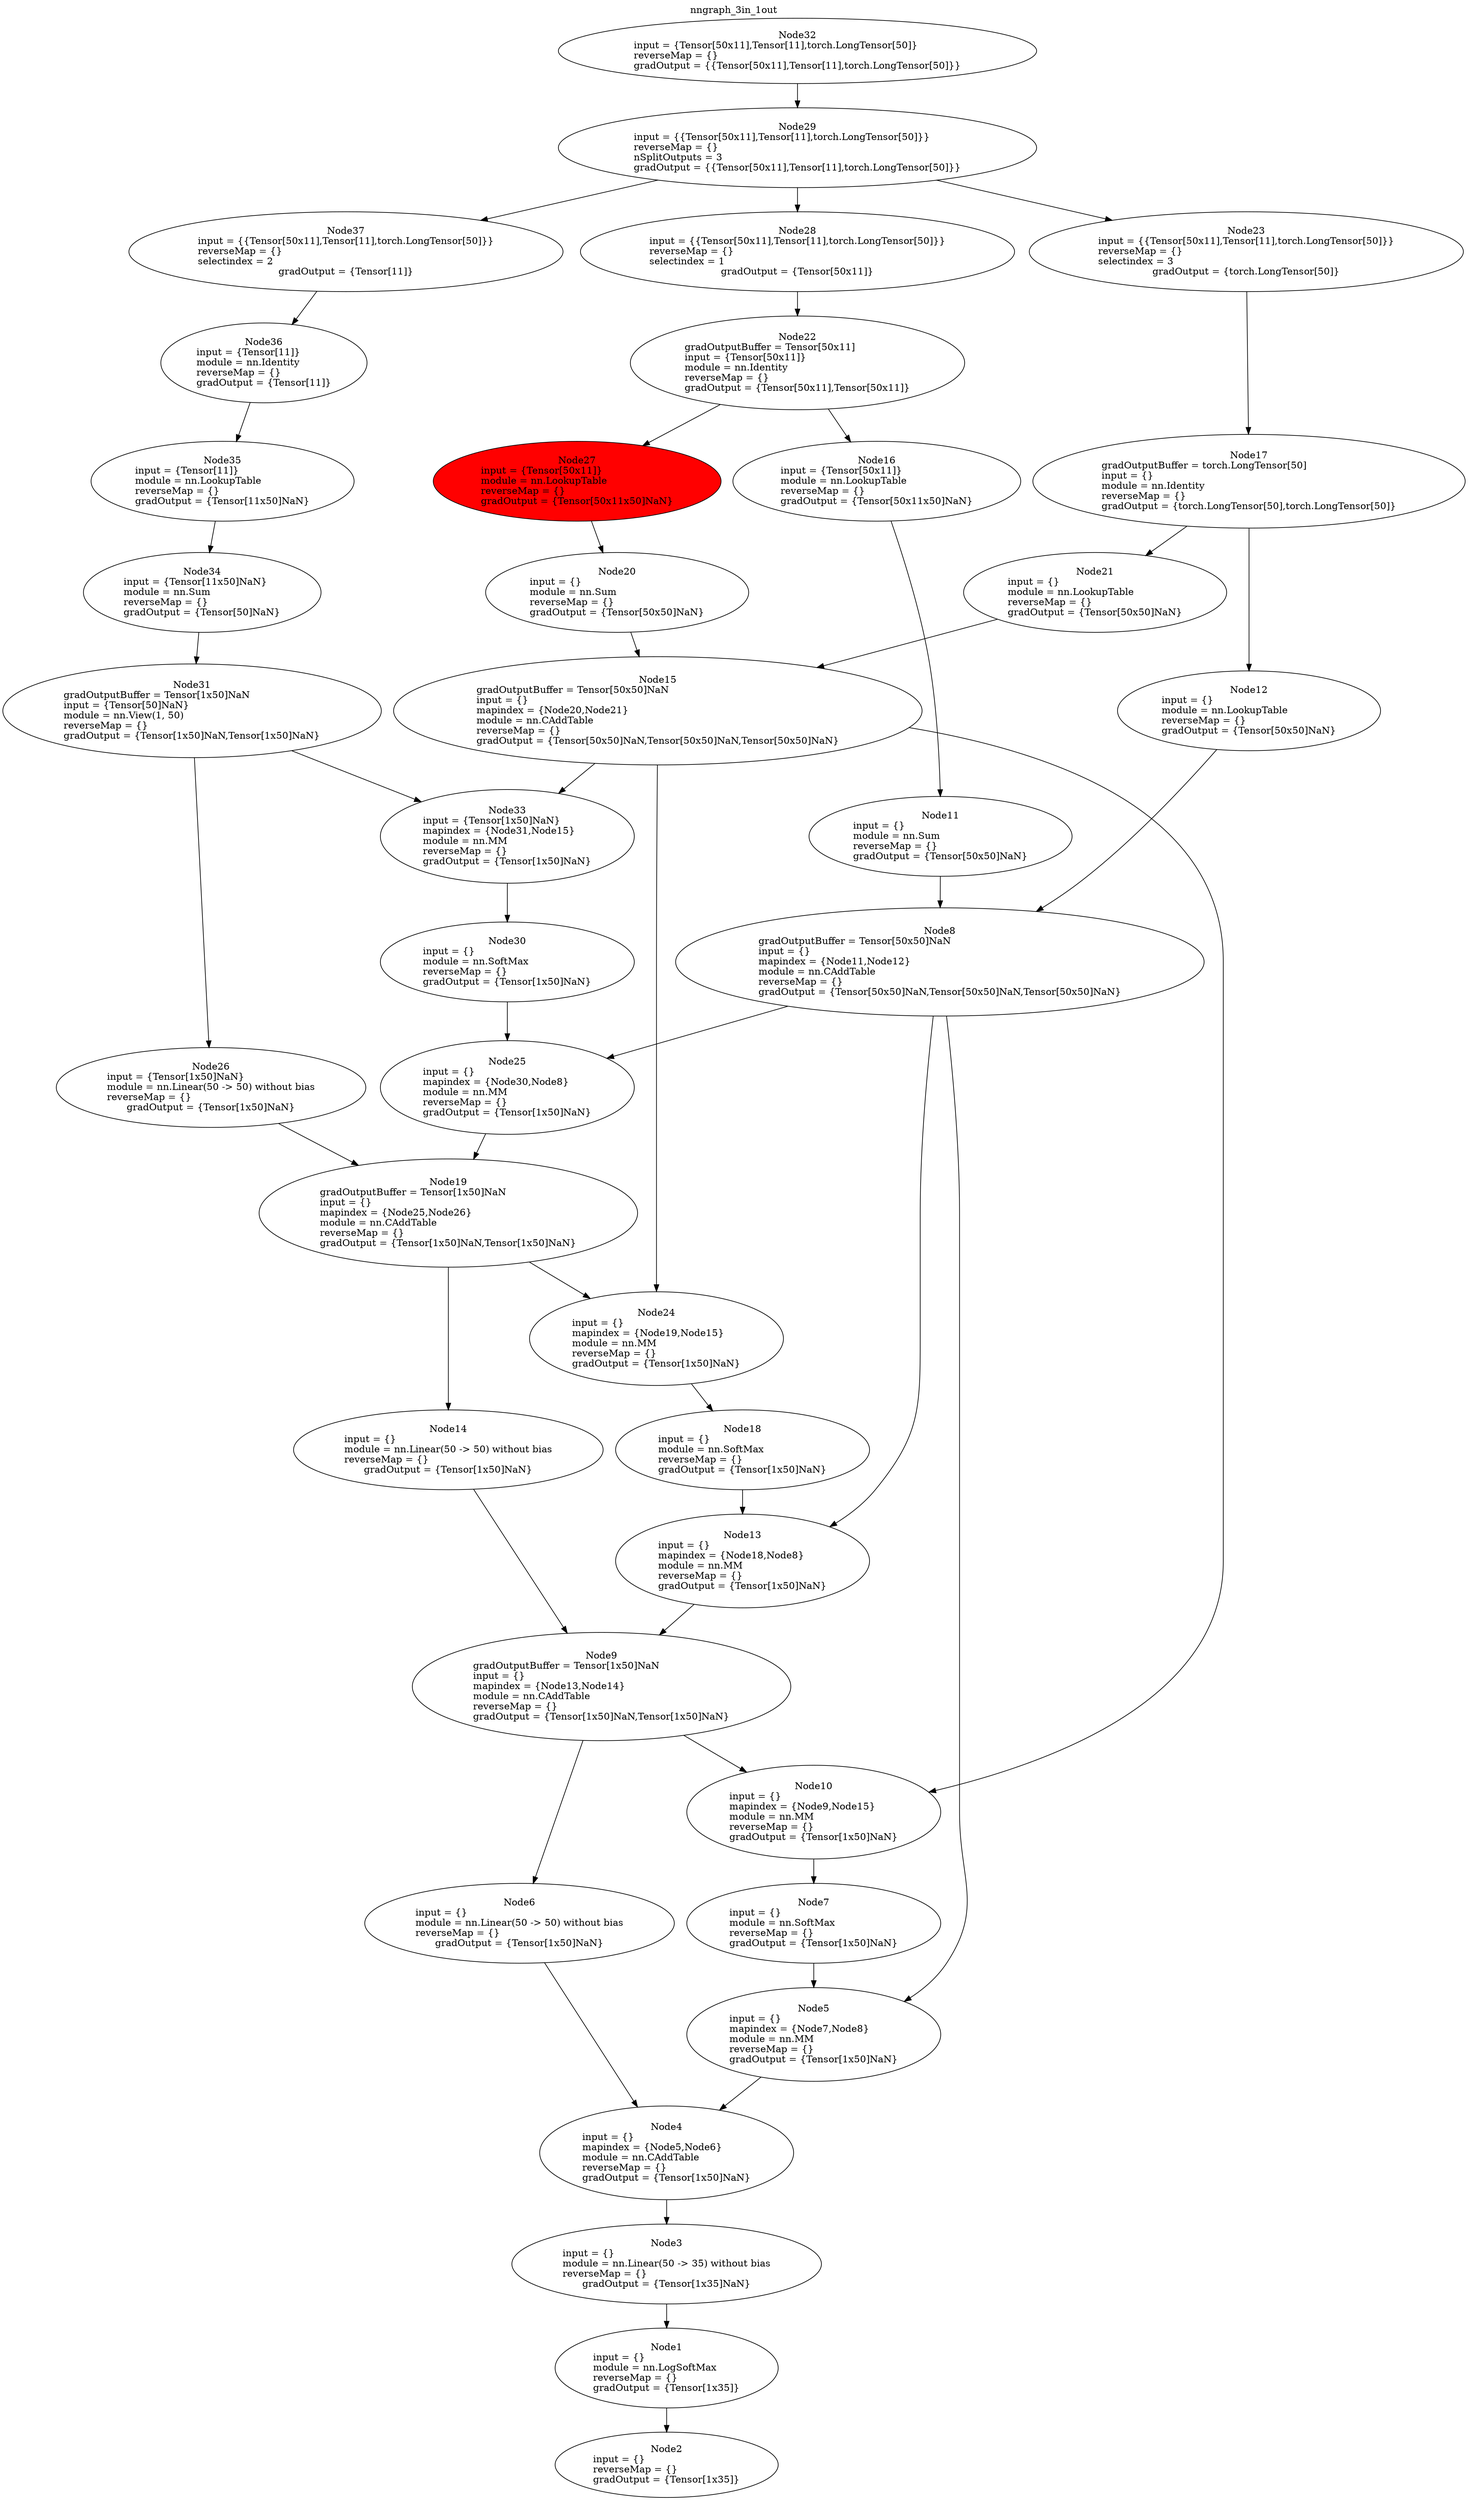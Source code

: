 digraph G {
labelloc="t";
label="nngraph_3in_1out";
node [shape = oval]; 
n1[label="Node1\ninput = {}\lmodule = nn.LogSoftMax\lreverseMap = {}\lgradOutput = {Tensor[1x35]}" tooltip="[mem2.lua]:186_"];
n2[label="Node2\ninput = {}\lreverseMap = {}\lgradOutput = {Tensor[1x35]}" tooltip="[[C]]:-1_"];
n3[label="Node3\ninput = {}\lmodule = nn.Linear(50 -> 35) without bias\lreverseMap = {}\lgradOutput = {Tensor[1x35]NaN}" tooltip="[mem2.lua]:186_"];
n4[label="Node4\ninput = {}\lmapindex = {Node5,Node6}\lmodule = nn.CAddTable\lreverseMap = {}\lgradOutput = {Tensor[1x50]NaN}" tooltip="[mem2.lua]:180_"];
n5[label="Node5\ninput = {}\lmapindex = {Node7,Node8}\lmodule = nn.MM\lreverseMap = {}\lgradOutput = {Tensor[1x50]NaN}" tooltip="[mem2.lua]:177_"];
n6[label="Node6\ninput = {}\lmodule = nn.Linear(50 -> 50) without bias\lreverseMap = {}\lgradOutput = {Tensor[1x50]NaN}" tooltip="[mem2.lua]:180_"];
n7[label="Node7\ninput = {}\lmodule = nn.SoftMax\lreverseMap = {}\lgradOutput = {Tensor[1x50]NaN}" tooltip="[mem2.lua]:176_"];
n8[label="Node8\ngradOutputBuffer = Tensor[50x50]NaN\linput = {}\lmapindex = {Node11,Node12}\lmodule = nn.CAddTable\lreverseMap = {}\lgradOutput = {Tensor[50x50]NaN,Tensor[50x50]NaN,Tensor[50x50]NaN}" tooltip="[mem2.lua]:169_"];
n9[label="Node9\ngradOutputBuffer = Tensor[1x50]NaN\linput = {}\lmapindex = {Node13,Node14}\lmodule = nn.CAddTable\lreverseMap = {}\lgradOutput = {Tensor[1x50]NaN,Tensor[1x50]NaN}" tooltip="[mem2.lua]:180_"];
n10[label="Node10\ninput = {}\lmapindex = {Node9,Node15}\lmodule = nn.MM\lreverseMap = {}\lgradOutput = {Tensor[1x50]NaN}" tooltip="[mem2.lua]:176_"];
n11[label="Node11\ninput = {}\lmodule = nn.Sum\lreverseMap = {}\lgradOutput = {Tensor[50x50]NaN}" tooltip="[mem2.lua]:169_"];
n12[label="Node12\ninput = {}\lmodule = nn.LookupTable\lreverseMap = {}\lgradOutput = {Tensor[50x50]NaN}" tooltip="[mem2.lua]:169_"];
n13[label="Node13\ninput = {}\lmapindex = {Node18,Node8}\lmodule = nn.MM\lreverseMap = {}\lgradOutput = {Tensor[1x50]NaN}" tooltip="[mem2.lua]:177_"];
n14[label="Node14\ninput = {}\lmodule = nn.Linear(50 -> 50) without bias\lreverseMap = {}\lgradOutput = {Tensor[1x50]NaN}" tooltip="[mem2.lua]:180_"];
n15[label="Node15\ngradOutputBuffer = Tensor[50x50]NaN\linput = {}\lmapindex = {Node20,Node21}\lmodule = nn.CAddTable\lreverseMap = {}\lgradOutput = {Tensor[50x50]NaN,Tensor[50x50]NaN,Tensor[50x50]NaN}" tooltip="[mem2.lua]:168_"];
n16[label="Node16\ninput = {Tensor[50x11]}\lmodule = nn.LookupTable\lreverseMap = {}\lgradOutput = {Tensor[50x11x50]NaN}" tooltip="[mem2.lua]:169_"];
n17[label="Node17\ngradOutputBuffer = torch.LongTensor[50]\linput = {}\lmodule = nn.Identity\lreverseMap = {}\lgradOutput = {torch.LongTensor[50],torch.LongTensor[50]}" tooltip="[mem2.lua]:157_"];
n18[label="Node18\ninput = {}\lmodule = nn.SoftMax\lreverseMap = {}\lgradOutput = {Tensor[1x50]NaN}" tooltip="[mem2.lua]:176_"];
n19[label="Node19\ngradOutputBuffer = Tensor[1x50]NaN\linput = {}\lmapindex = {Node25,Node26}\lmodule = nn.CAddTable\lreverseMap = {}\lgradOutput = {Tensor[1x50]NaN,Tensor[1x50]NaN}" tooltip="[mem2.lua]:180_"];
n20[label="Node20\ninput = {}\lmodule = nn.Sum\lreverseMap = {}\lgradOutput = {Tensor[50x50]NaN}" tooltip="[mem2.lua]:168_"];
n21[label="Node21\ninput = {}\lmodule = nn.LookupTable\lreverseMap = {}\lgradOutput = {Tensor[50x50]NaN}" tooltip="[mem2.lua]:168_"];
n22[label="Node22\ngradOutputBuffer = Tensor[50x11]\linput = {Tensor[50x11]}\lmodule = nn.Identity\lreverseMap = {}\lgradOutput = {Tensor[50x11],Tensor[50x11]}" tooltip="[mem2.lua]:155_"];
n23[label="Node23\ninput = {{Tensor[50x11],Tensor[11],torch.LongTensor[50]}}\lreverseMap = {}\lselectindex = 3\lgradOutput = {torch.LongTensor[50]}" tooltip="[[C]]:-1_-3"];
n24[label="Node24\ninput = {}\lmapindex = {Node19,Node15}\lmodule = nn.MM\lreverseMap = {}\lgradOutput = {Tensor[1x50]NaN}" tooltip="[mem2.lua]:176_"];
n25[label="Node25\ninput = {}\lmapindex = {Node30,Node8}\lmodule = nn.MM\lreverseMap = {}\lgradOutput = {Tensor[1x50]NaN}" tooltip="[mem2.lua]:177_"];
n26[label="Node26\ninput = {Tensor[1x50]NaN}\lmodule = nn.Linear(50 -> 50) without bias\lreverseMap = {}\lgradOutput = {Tensor[1x50]NaN}" tooltip="[mem2.lua]:180_"];
n27[label="Node27\ninput = {Tensor[50x11]}\lmodule = nn.LookupTable\lreverseMap = {}\lgradOutput = {Tensor[50x11x50]NaN}" tooltip="[mem2.lua]:168_"];
n28[label="Node28\ninput = {{Tensor[50x11],Tensor[11],torch.LongTensor[50]}}\lreverseMap = {}\lselectindex = 1\lgradOutput = {Tensor[50x11]}" tooltip="[[C]]:-1_-1"];
n29[label="Node29\ninput = {{Tensor[50x11],Tensor[11],torch.LongTensor[50]}}\lreverseMap = {}\lnSplitOutputs = 3\lgradOutput = {{Tensor[50x11],Tensor[11],torch.LongTensor[50]}}" tooltip="[[C]]:-1_ split at [...gileaudi/torch/install/share/lua/5.1/nngraph/gmodule.lua]:96-mnode"];
n30[label="Node30\ninput = {}\lmodule = nn.SoftMax\lreverseMap = {}\lgradOutput = {Tensor[1x50]NaN}" tooltip="[mem2.lua]:176_"];
n31[label="Node31\ngradOutputBuffer = Tensor[1x50]NaN\linput = {Tensor[50]NaN}\lmodule = nn.View(1, 50)\lreverseMap = {}\lgradOutput = {Tensor[1x50]NaN,Tensor[1x50]NaN}" tooltip="[mem2.lua]:167_"];
n32[label="Node32\ninput = {Tensor[50x11],Tensor[11],torch.LongTensor[50]}\lreverseMap = {}\lgradOutput = {{Tensor[50x11],Tensor[11],torch.LongTensor[50]}}" tooltip="[[C]]:-1_"];
n33[label="Node33\ninput = {Tensor[1x50]NaN}\lmapindex = {Node31,Node15}\lmodule = nn.MM\lreverseMap = {}\lgradOutput = {Tensor[1x50]NaN}" tooltip="[mem2.lua]:176_"];
n34[label="Node34\ninput = {Tensor[11x50]NaN}\lmodule = nn.Sum\lreverseMap = {}\lgradOutput = {Tensor[50]NaN}" tooltip="[mem2.lua]:167_"];
n35[label="Node35\ninput = {Tensor[11]}\lmodule = nn.LookupTable\lreverseMap = {}\lgradOutput = {Tensor[11x50]NaN}" tooltip="[mem2.lua]:167_"];
n36[label="Node36\ninput = {Tensor[11]}\lmodule = nn.Identity\lreverseMap = {}\lgradOutput = {Tensor[11]}" tooltip="[mem2.lua]:156_"];
n37[label="Node37\ninput = {{Tensor[50x11],Tensor[11],torch.LongTensor[50]}}\lreverseMap = {}\lselectindex = 2\lgradOutput = {Tensor[11]}" tooltip="[[C]]:-1_-2"];
n1 -> n2;
n3 -> n1;
n4 -> n3;
n5 -> n4;
n6 -> n4;
n7 -> n5;
n8 -> n5;
n9 -> n6;
n10 -> n7;
n11 -> n8;
n12 -> n8;
n13 -> n9;
n14 -> n9;
n9 -> n10;
n15 -> n10;
n16 -> n11;
n17 -> n12;
n18 -> n13;
n8 -> n13;
n19 -> n14;
n20 -> n15;
n21 -> n15;
n22 -> n16;
n23 -> n17;
n24 -> n18;
n25 -> n19;
n26 -> n19;
n27 -> n20;
n17 -> n21;
n28 -> n22;
n29 -> n23;
n19 -> n24;
n15 -> n24;
n30 -> n25;
n8 -> n25;
n31 -> n26;
n22 -> n27;
n29 -> n28;
n32 -> n29;
n33 -> n30;
n34 -> n31;
n31 -> n33;
n15 -> n33;
n35 -> n34;
n36 -> n35;
n37 -> n36;
n29 -> n37;
n27[style=filled, fillcolor=red];
}